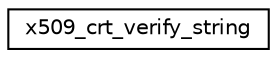 digraph "Graphical Class Hierarchy"
{
 // LATEX_PDF_SIZE
  edge [fontname="Helvetica",fontsize="10",labelfontname="Helvetica",labelfontsize="10"];
  node [fontname="Helvetica",fontsize="10",shape=record];
  rankdir="LR";
  Node0 [label="x509_crt_verify_string",height=0.2,width=0.4,color="black", fillcolor="white", style="filled",URL="$d3/d65/structx509__crt__verify__string.html",tooltip=" "];
}
